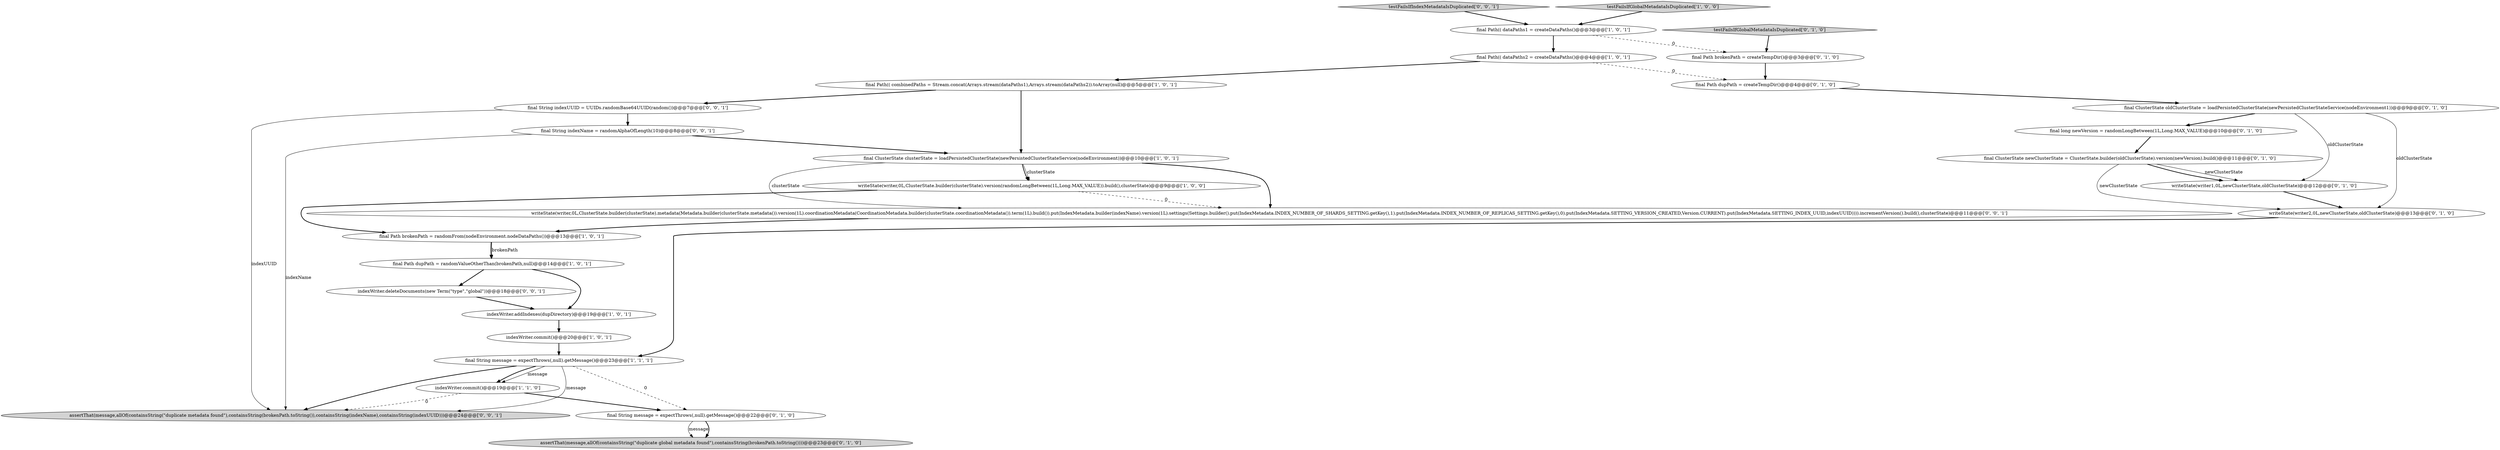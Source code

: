 digraph {
12 [style = filled, label = "final ClusterState oldClusterState = loadPersistedClusterState(newPersistedClusterStateService(nodeEnvironment1))@@@9@@@['0', '1', '0']", fillcolor = white, shape = ellipse image = "AAA0AAABBB2BBB"];
26 [style = filled, label = "assertThat(message,allOf(containsString(\"duplicate metadata found\"),containsString(brokenPath.toString()),containsString(indexName),containsString(indexUUID)))@@@24@@@['0', '0', '1']", fillcolor = lightgray, shape = ellipse image = "AAA0AAABBB3BBB"];
5 [style = filled, label = "indexWriter.commit()@@@19@@@['1', '1', '0']", fillcolor = white, shape = ellipse image = "AAA0AAABBB1BBB"];
23 [style = filled, label = "writeState(writer,0L,ClusterState.builder(clusterState).metadata(Metadata.builder(clusterState.metadata()).version(1L).coordinationMetadata(CoordinationMetadata.builder(clusterState.coordinationMetadata()).term(1L).build()).put(IndexMetadata.builder(indexName).version(1L).settings(Settings.builder().put(IndexMetadata.INDEX_NUMBER_OF_SHARDS_SETTING.getKey(),1).put(IndexMetadata.INDEX_NUMBER_OF_REPLICAS_SETTING.getKey(),0).put(IndexMetadata.SETTING_VERSION_CREATED,Version.CURRENT).put(IndexMetadata.SETTING_INDEX_UUID,indexUUID)))).incrementVersion().build(),clusterState)@@@11@@@['0', '0', '1']", fillcolor = white, shape = ellipse image = "AAA0AAABBB3BBB"];
4 [style = filled, label = "final String message = expectThrows(,null).getMessage()@@@23@@@['1', '1', '1']", fillcolor = white, shape = ellipse image = "AAA0AAABBB1BBB"];
27 [style = filled, label = "testFailsIfIndexMetadataIsDuplicated['0', '0', '1']", fillcolor = lightgray, shape = diamond image = "AAA0AAABBB3BBB"];
22 [style = filled, label = "final String indexName = randomAlphaOfLength(10)@@@8@@@['0', '0', '1']", fillcolor = white, shape = ellipse image = "AAA0AAABBB3BBB"];
2 [style = filled, label = "indexWriter.addIndexes(dupDirectory)@@@19@@@['1', '0', '1']", fillcolor = white, shape = ellipse image = "AAA0AAABBB1BBB"];
7 [style = filled, label = "final Path(( combinedPaths = Stream.concat(Arrays.stream(dataPaths1),Arrays.stream(dataPaths2)).toArray(null)@@@5@@@['1', '0', '1']", fillcolor = white, shape = ellipse image = "AAA0AAABBB1BBB"];
25 [style = filled, label = "indexWriter.deleteDocuments(new Term(\"type\",\"global\"))@@@18@@@['0', '0', '1']", fillcolor = white, shape = ellipse image = "AAA0AAABBB3BBB"];
17 [style = filled, label = "writeState(writer1,0L,newClusterState,oldClusterState)@@@12@@@['0', '1', '0']", fillcolor = white, shape = ellipse image = "AAA1AAABBB2BBB"];
1 [style = filled, label = "writeState(writer,0L,ClusterState.builder(clusterState).version(randomLongBetween(1L,Long.MAX_VALUE)).build(),clusterState)@@@9@@@['1', '0', '0']", fillcolor = white, shape = ellipse image = "AAA0AAABBB1BBB"];
8 [style = filled, label = "indexWriter.commit()@@@20@@@['1', '0', '1']", fillcolor = white, shape = ellipse image = "AAA0AAABBB1BBB"];
14 [style = filled, label = "final String message = expectThrows(,null).getMessage()@@@22@@@['0', '1', '0']", fillcolor = white, shape = ellipse image = "AAA1AAABBB2BBB"];
20 [style = filled, label = "final Path brokenPath = createTempDir()@@@3@@@['0', '1', '0']", fillcolor = white, shape = ellipse image = "AAA1AAABBB2BBB"];
24 [style = filled, label = "final String indexUUID = UUIDs.randomBase64UUID(random())@@@7@@@['0', '0', '1']", fillcolor = white, shape = ellipse image = "AAA0AAABBB3BBB"];
11 [style = filled, label = "final ClusterState clusterState = loadPersistedClusterState(newPersistedClusterStateService(nodeEnvironment))@@@10@@@['1', '0', '1']", fillcolor = white, shape = ellipse image = "AAA0AAABBB1BBB"];
9 [style = filled, label = "final Path(( dataPaths1 = createDataPaths()@@@3@@@['1', '0', '1']", fillcolor = white, shape = ellipse image = "AAA0AAABBB1BBB"];
6 [style = filled, label = "testFailsIfGlobalMetadataIsDuplicated['1', '0', '0']", fillcolor = lightgray, shape = diamond image = "AAA0AAABBB1BBB"];
16 [style = filled, label = "final long newVersion = randomLongBetween(1L,Long.MAX_VALUE)@@@10@@@['0', '1', '0']", fillcolor = white, shape = ellipse image = "AAA1AAABBB2BBB"];
0 [style = filled, label = "final Path(( dataPaths2 = createDataPaths()@@@4@@@['1', '0', '1']", fillcolor = white, shape = ellipse image = "AAA0AAABBB1BBB"];
15 [style = filled, label = "writeState(writer2,0L,newClusterState,oldClusterState)@@@13@@@['0', '1', '0']", fillcolor = white, shape = ellipse image = "AAA1AAABBB2BBB"];
13 [style = filled, label = "final ClusterState newClusterState = ClusterState.builder(oldClusterState).version(newVersion).build()@@@11@@@['0', '1', '0']", fillcolor = white, shape = ellipse image = "AAA1AAABBB2BBB"];
10 [style = filled, label = "final Path brokenPath = randomFrom(nodeEnvironment.nodeDataPaths())@@@13@@@['1', '0', '1']", fillcolor = white, shape = ellipse image = "AAA0AAABBB1BBB"];
21 [style = filled, label = "final Path dupPath = createTempDir()@@@4@@@['0', '1', '0']", fillcolor = white, shape = ellipse image = "AAA1AAABBB2BBB"];
3 [style = filled, label = "final Path dupPath = randomValueOtherThan(brokenPath,null)@@@14@@@['1', '0', '1']", fillcolor = white, shape = ellipse image = "AAA0AAABBB1BBB"];
18 [style = filled, label = "assertThat(message,allOf(containsString(\"duplicate global metadata found\"),containsString(brokenPath.toString())))@@@23@@@['0', '1', '0']", fillcolor = lightgray, shape = ellipse image = "AAA0AAABBB2BBB"];
19 [style = filled, label = "testFailsIfGlobalMetadataIsDuplicated['0', '1', '0']", fillcolor = lightgray, shape = diamond image = "AAA0AAABBB2BBB"];
22->11 [style = bold, label=""];
1->23 [style = dashed, label="0"];
5->14 [style = bold, label=""];
13->17 [style = solid, label="newClusterState"];
13->15 [style = solid, label="newClusterState"];
14->18 [style = solid, label="message"];
4->14 [style = dashed, label="0"];
7->24 [style = bold, label=""];
4->26 [style = solid, label="message"];
1->10 [style = bold, label=""];
10->3 [style = solid, label="brokenPath"];
14->18 [style = bold, label=""];
8->4 [style = bold, label=""];
4->26 [style = bold, label=""];
3->2 [style = bold, label=""];
23->10 [style = bold, label=""];
25->2 [style = bold, label=""];
4->5 [style = solid, label="message"];
0->7 [style = bold, label=""];
13->17 [style = bold, label=""];
0->21 [style = dashed, label="0"];
19->20 [style = bold, label=""];
4->5 [style = bold, label=""];
15->4 [style = bold, label=""];
27->9 [style = bold, label=""];
11->1 [style = bold, label=""];
9->0 [style = bold, label=""];
7->11 [style = bold, label=""];
16->13 [style = bold, label=""];
21->12 [style = bold, label=""];
10->3 [style = bold, label=""];
2->8 [style = bold, label=""];
24->22 [style = bold, label=""];
12->16 [style = bold, label=""];
6->9 [style = bold, label=""];
24->26 [style = solid, label="indexUUID"];
20->21 [style = bold, label=""];
11->1 [style = solid, label="clusterState"];
17->15 [style = bold, label=""];
11->23 [style = solid, label="clusterState"];
11->23 [style = bold, label=""];
3->25 [style = bold, label=""];
9->20 [style = dashed, label="0"];
12->17 [style = solid, label="oldClusterState"];
22->26 [style = solid, label="indexName"];
12->15 [style = solid, label="oldClusterState"];
5->26 [style = dashed, label="0"];
}
